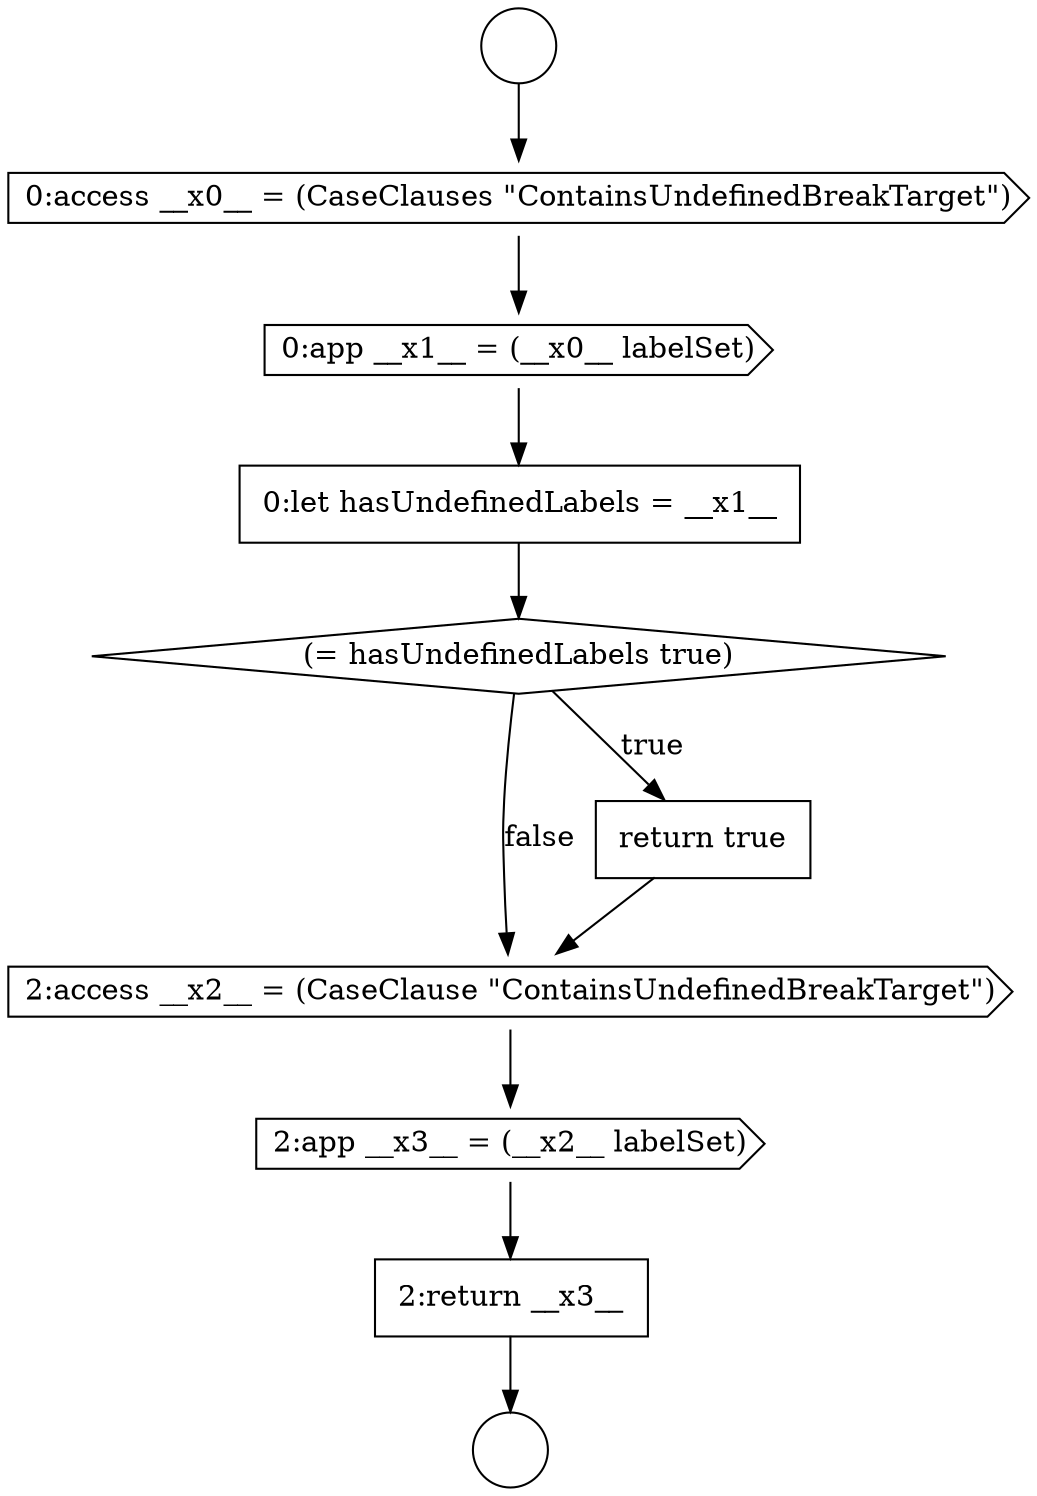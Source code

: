 digraph {
  node7100 [shape=cds, label=<<font color="black">0:access __x0__ = (CaseClauses &quot;ContainsUndefinedBreakTarget&quot;)</font>> color="black" fillcolor="white" style=filled]
  node7101 [shape=cds, label=<<font color="black">0:app __x1__ = (__x0__ labelSet)</font>> color="black" fillcolor="white" style=filled]
  node7106 [shape=cds, label=<<font color="black">2:app __x3__ = (__x2__ labelSet)</font>> color="black" fillcolor="white" style=filled]
  node7098 [shape=circle label=" " color="black" fillcolor="white" style=filled]
  node7102 [shape=none, margin=0, label=<<font color="black">
    <table border="0" cellborder="1" cellspacing="0" cellpadding="10">
      <tr><td align="left">0:let hasUndefinedLabels = __x1__</td></tr>
    </table>
  </font>> color="black" fillcolor="white" style=filled]
  node7105 [shape=cds, label=<<font color="black">2:access __x2__ = (CaseClause &quot;ContainsUndefinedBreakTarget&quot;)</font>> color="black" fillcolor="white" style=filled]
  node7099 [shape=circle label=" " color="black" fillcolor="white" style=filled]
  node7103 [shape=diamond, label=<<font color="black">(= hasUndefinedLabels true)</font>> color="black" fillcolor="white" style=filled]
  node7107 [shape=none, margin=0, label=<<font color="black">
    <table border="0" cellborder="1" cellspacing="0" cellpadding="10">
      <tr><td align="left">2:return __x3__</td></tr>
    </table>
  </font>> color="black" fillcolor="white" style=filled]
  node7104 [shape=none, margin=0, label=<<font color="black">
    <table border="0" cellborder="1" cellspacing="0" cellpadding="10">
      <tr><td align="left">return true</td></tr>
    </table>
  </font>> color="black" fillcolor="white" style=filled]
  node7101 -> node7102 [ color="black"]
  node7105 -> node7106 [ color="black"]
  node7100 -> node7101 [ color="black"]
  node7102 -> node7103 [ color="black"]
  node7103 -> node7104 [label=<<font color="black">true</font>> color="black"]
  node7103 -> node7105 [label=<<font color="black">false</font>> color="black"]
  node7104 -> node7105 [ color="black"]
  node7098 -> node7100 [ color="black"]
  node7107 -> node7099 [ color="black"]
  node7106 -> node7107 [ color="black"]
}
